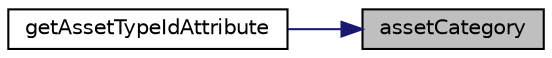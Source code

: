 digraph "assetCategory"
{
 // LATEX_PDF_SIZE
  bgcolor="transparent";
  edge [fontname="Helvetica",fontsize="10",labelfontname="Helvetica",labelfontsize="10"];
  node [fontname="Helvetica",fontsize="10",shape=record];
  rankdir="RL";
  Node1 [label="assetCategory",height=0.2,width=0.4,color="black", fillcolor="grey75", style="filled", fontcolor="black",tooltip="Método que obtiene la categoria asociada a la subcategoria del bien."];
  Node1 -> Node2 [dir="back",color="midnightblue",fontsize="10",style="solid",fontname="Helvetica"];
  Node2 [label="getAssetTypeIdAttribute",height=0.2,width=0.4,color="black",URL="$d8/ddd/classModules_1_1Asset_1_1Models_1_1AssetSubcategory.html#a1fbe90039eeef08d03c074bb54d75dc1",tooltip="Método que obtiene el valor asociado al campo asset_type_id."];
}
